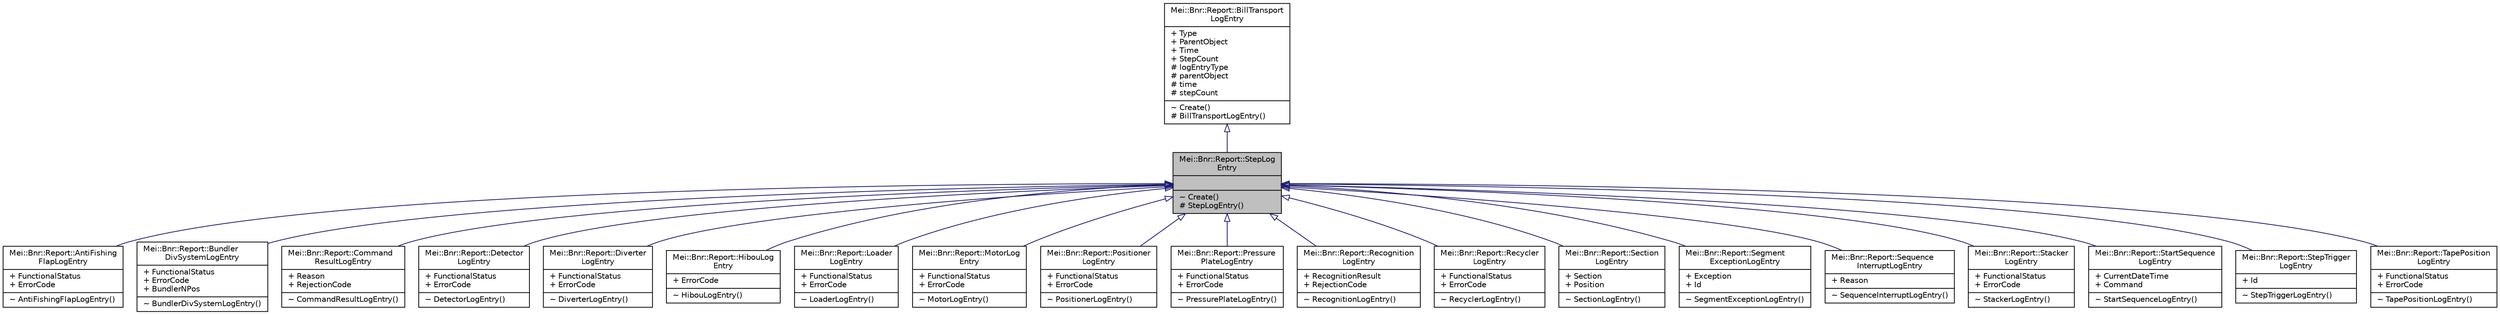 digraph "Mei::Bnr::Report::StepLogEntry"
{
  edge [fontname="Helvetica",fontsize="10",labelfontname="Helvetica",labelfontsize="10"];
  node [fontname="Helvetica",fontsize="10",shape=record];
  Node1 [label="{Mei::Bnr::Report::StepLog\lEntry\n||~ Create()\l# StepLogEntry()\l}",height=0.2,width=0.4,color="black", fillcolor="grey75", style="filled", fontcolor="black"];
  Node2 -> Node1 [dir="back",color="midnightblue",fontsize="10",style="solid",arrowtail="onormal",fontname="Helvetica"];
  Node2 [label="{Mei::Bnr::Report::BillTransport\lLogEntry\n|+ Type\l+ ParentObject\l+ Time\l+ StepCount\l# logEntryType\l# parentObject\l# time\l# stepCount\l|~ Create()\l# BillTransportLogEntry()\l}",height=0.2,width=0.4,color="black", fillcolor="white", style="filled",URL="$a00146.html",tooltip="BillTransportLogEntry. "];
  Node1 -> Node3 [dir="back",color="midnightblue",fontsize="10",style="solid",arrowtail="onormal",fontname="Helvetica"];
  Node3 [label="{Mei::Bnr::Report::AntiFishing\lFlapLogEntry\n|+ FunctionalStatus\l+ ErrorCode\l|~ AntiFishingFlapLogEntry()\l}",height=0.2,width=0.4,color="black", fillcolor="white", style="filled",URL="$a00140.html",tooltip="AntiFishingFlapLogEntry. "];
  Node1 -> Node4 [dir="back",color="midnightblue",fontsize="10",style="solid",arrowtail="onormal",fontname="Helvetica"];
  Node4 [label="{Mei::Bnr::Report::Bundler\lDivSystemLogEntry\n|+ FunctionalStatus\l+ ErrorCode\l+ BundlerNPos\l|~ BundlerDivSystemLogEntry()\l}",height=0.2,width=0.4,color="black", fillcolor="white", style="filled",URL="$a00147.html",tooltip="BundlerDivSystemLogEntry "];
  Node1 -> Node5 [dir="back",color="midnightblue",fontsize="10",style="solid",arrowtail="onormal",fontname="Helvetica"];
  Node5 [label="{Mei::Bnr::Report::Command\lResultLogEntry\n|+ Reason\l+ RejectionCode\l|~ CommandResultLogEntry()\l}",height=0.2,width=0.4,color="black", fillcolor="white", style="filled",URL="$a00148.html",tooltip="CommandResultLogEntry "];
  Node1 -> Node6 [dir="back",color="midnightblue",fontsize="10",style="solid",arrowtail="onormal",fontname="Helvetica"];
  Node6 [label="{Mei::Bnr::Report::Detector\lLogEntry\n|+ FunctionalStatus\l+ ErrorCode\l|~ DetectorLogEntry()\l}",height=0.2,width=0.4,color="black", fillcolor="white", style="filled",URL="$a00150.html",tooltip="DetectorLogEntry "];
  Node1 -> Node7 [dir="back",color="midnightblue",fontsize="10",style="solid",arrowtail="onormal",fontname="Helvetica"];
  Node7 [label="{Mei::Bnr::Report::Diverter\lLogEntry\n|+ FunctionalStatus\l+ ErrorCode\l|~ DiverterLogEntry()\l}",height=0.2,width=0.4,color="black", fillcolor="white", style="filled",URL="$a00151.html",tooltip="DiverterLogEntry "];
  Node1 -> Node8 [dir="back",color="midnightblue",fontsize="10",style="solid",arrowtail="onormal",fontname="Helvetica"];
  Node8 [label="{Mei::Bnr::Report::HibouLog\lEntry\n|+ ErrorCode\l|~ HibouLogEntry()\l}",height=0.2,width=0.4,color="black", fillcolor="white", style="filled",URL="$a00152.html",tooltip="HibouLogEntry. "];
  Node1 -> Node9 [dir="back",color="midnightblue",fontsize="10",style="solid",arrowtail="onormal",fontname="Helvetica"];
  Node9 [label="{Mei::Bnr::Report::Loader\lLogEntry\n|+ FunctionalStatus\l+ ErrorCode\l|~ LoaderLogEntry()\l}",height=0.2,width=0.4,color="black", fillcolor="white", style="filled",URL="$a00155.html",tooltip="LoaderLogEntry "];
  Node1 -> Node10 [dir="back",color="midnightblue",fontsize="10",style="solid",arrowtail="onormal",fontname="Helvetica"];
  Node10 [label="{Mei::Bnr::Report::MotorLog\lEntry\n|+ FunctionalStatus\l+ ErrorCode\l|~ MotorLogEntry()\l}",height=0.2,width=0.4,color="black", fillcolor="white", style="filled",URL="$a00157.html",tooltip="MotorLogEntry "];
  Node1 -> Node11 [dir="back",color="midnightblue",fontsize="10",style="solid",arrowtail="onormal",fontname="Helvetica"];
  Node11 [label="{Mei::Bnr::Report::Positioner\lLogEntry\n|+ FunctionalStatus\l+ ErrorCode\l|~ PositionerLogEntry()\l}",height=0.2,width=0.4,color="black", fillcolor="white", style="filled",URL="$a00159.html",tooltip="PositionerLogEntry "];
  Node1 -> Node12 [dir="back",color="midnightblue",fontsize="10",style="solid",arrowtail="onormal",fontname="Helvetica"];
  Node12 [label="{Mei::Bnr::Report::Pressure\lPlateLogEntry\n|+ FunctionalStatus\l+ ErrorCode\l|~ PressurePlateLogEntry()\l}",height=0.2,width=0.4,color="black", fillcolor="white", style="filled",URL="$a00160.html",tooltip="PressurePlateLogEntry class "];
  Node1 -> Node13 [dir="back",color="midnightblue",fontsize="10",style="solid",arrowtail="onormal",fontname="Helvetica"];
  Node13 [label="{Mei::Bnr::Report::Recognition\lLogEntry\n|+ RecognitionResult\l+ RejectionCode\l|~ RecognitionLogEntry()\l}",height=0.2,width=0.4,color="black", fillcolor="white", style="filled",URL="$a00161.html",tooltip="RecognitionLogEntry class "];
  Node1 -> Node14 [dir="back",color="midnightblue",fontsize="10",style="solid",arrowtail="onormal",fontname="Helvetica"];
  Node14 [label="{Mei::Bnr::Report::Recycler\lLogEntry\n|+ FunctionalStatus\l+ ErrorCode\l|~ RecyclerLogEntry()\l}",height=0.2,width=0.4,color="black", fillcolor="white", style="filled",URL="$a00162.html",tooltip="RecyclerLogEntry "];
  Node1 -> Node15 [dir="back",color="midnightblue",fontsize="10",style="solid",arrowtail="onormal",fontname="Helvetica"];
  Node15 [label="{Mei::Bnr::Report::Section\lLogEntry\n|+ Section\l+ Position\l|~ SectionLogEntry()\l}",height=0.2,width=0.4,color="black", fillcolor="white", style="filled",URL="$a00163.html",tooltip="SectionLogEntry "];
  Node1 -> Node16 [dir="back",color="midnightblue",fontsize="10",style="solid",arrowtail="onormal",fontname="Helvetica"];
  Node16 [label="{Mei::Bnr::Report::Segment\lExceptionLogEntry\n|+ Exception\l+ Id\l|~ SegmentExceptionLogEntry()\l}",height=0.2,width=0.4,color="black", fillcolor="white", style="filled",URL="$a00164.html",tooltip="SegmentExceptionLogEntry "];
  Node1 -> Node17 [dir="back",color="midnightblue",fontsize="10",style="solid",arrowtail="onormal",fontname="Helvetica"];
  Node17 [label="{Mei::Bnr::Report::Sequence\lInterruptLogEntry\n|+ Reason\l|~ SequenceInterruptLogEntry()\l}",height=0.2,width=0.4,color="black", fillcolor="white", style="filled",URL="$a00165.html",tooltip="SequenceInterruptLogEntry class "];
  Node1 -> Node18 [dir="back",color="midnightblue",fontsize="10",style="solid",arrowtail="onormal",fontname="Helvetica"];
  Node18 [label="{Mei::Bnr::Report::Stacker\lLogEntry\n|+ FunctionalStatus\l+ ErrorCode\l|~ StackerLogEntry()\l}",height=0.2,width=0.4,color="black", fillcolor="white", style="filled",URL="$a00168.html",tooltip="StackerLogEntry. "];
  Node1 -> Node19 [dir="back",color="midnightblue",fontsize="10",style="solid",arrowtail="onormal",fontname="Helvetica"];
  Node19 [label="{Mei::Bnr::Report::StartSequence\lLogEntry\n|+ CurrentDateTime\l+ Command\l|~ StartSequenceLogEntry()\l}",height=0.2,width=0.4,color="black", fillcolor="white", style="filled",URL="$a00169.html",tooltip="StartSequenceLogEntry. "];
  Node1 -> Node20 [dir="back",color="midnightblue",fontsize="10",style="solid",arrowtail="onormal",fontname="Helvetica"];
  Node20 [label="{Mei::Bnr::Report::StepTrigger\lLogEntry\n|+ Id\l|~ StepTriggerLogEntry()\l}",height=0.2,width=0.4,color="black", fillcolor="white", style="filled",URL="$a00171.html",tooltip="StepTriggerLogEntry. "];
  Node1 -> Node21 [dir="back",color="midnightblue",fontsize="10",style="solid",arrowtail="onormal",fontname="Helvetica"];
  Node21 [label="{Mei::Bnr::Report::TapePosition\lLogEntry\n|+ FunctionalStatus\l+ ErrorCode\l|~ TapePositionLogEntry()\l}",height=0.2,width=0.4,color="black", fillcolor="white", style="filled",URL="$a00172.html",tooltip="TapePositionLogEntry. "];
}
